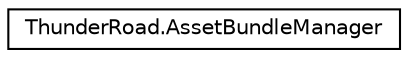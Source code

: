 digraph "Graphical Class Hierarchy"
{
 // LATEX_PDF_SIZE
  edge [fontname="Helvetica",fontsize="10",labelfontname="Helvetica",labelfontsize="10"];
  node [fontname="Helvetica",fontsize="10",shape=record];
  rankdir="LR";
  Node0 [label="ThunderRoad.AssetBundleManager",height=0.2,width=0.4,color="black", fillcolor="white", style="filled",URL="$class_thunder_road_1_1_asset_bundle_manager.html",tooltip="Class AssetBundleManager."];
}
